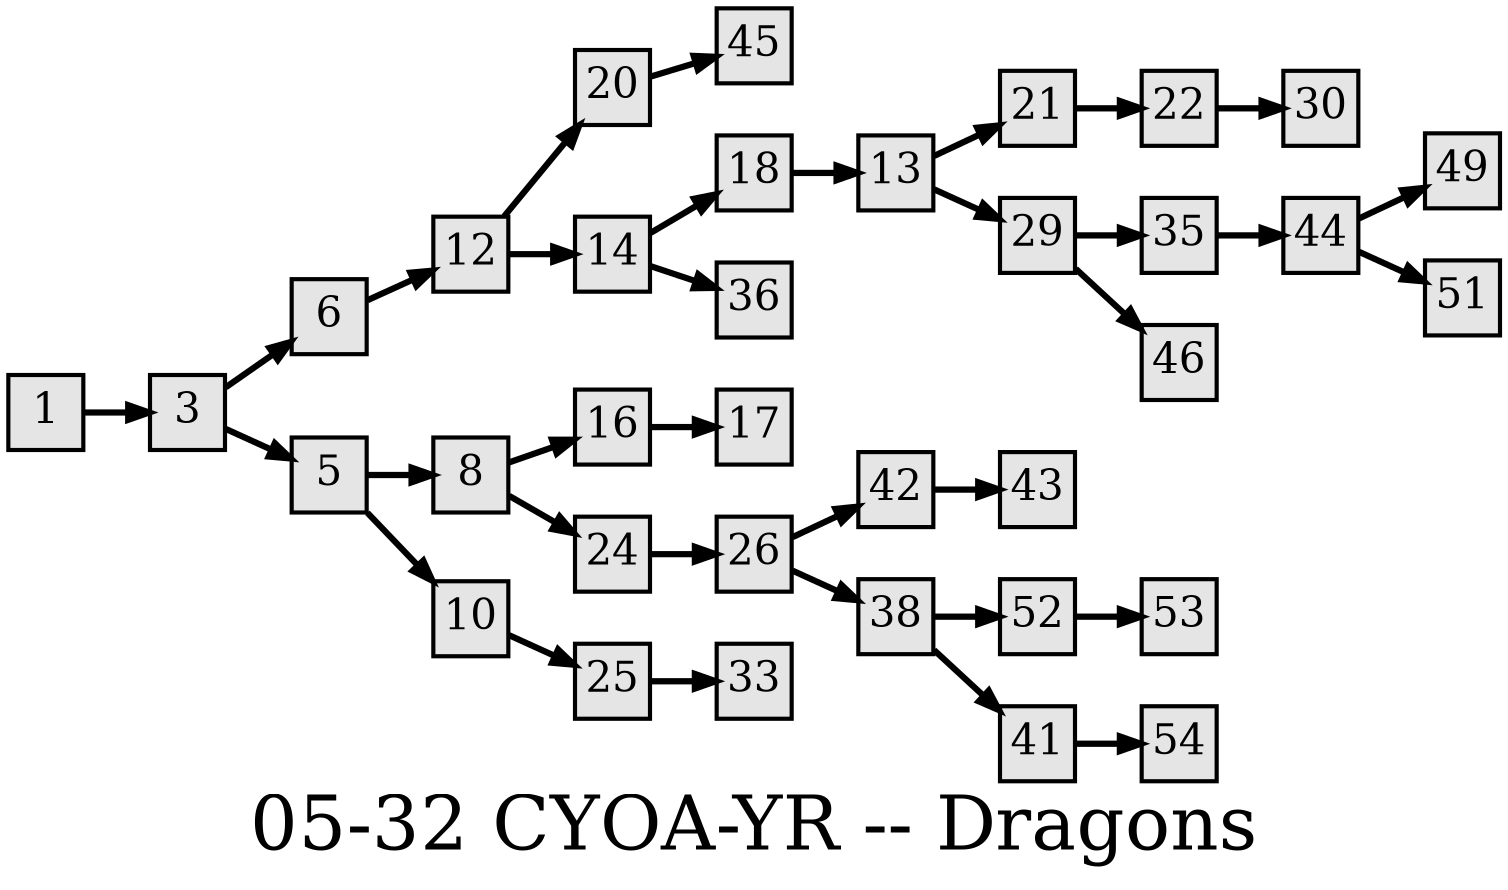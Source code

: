 digraph g{
  graph [ label="05-32 CYOA-YR -- Dragons" rankdir=LR, ordering=out, fontsize=36, nodesep="0.35", ranksep="0.45"];
  node  [shape=rect, penwidth=2, fontsize=20, style=filled, fillcolor=grey90, margin="0,0", labelfloat=true, regular=true, fixedsize=true];
  edge  [labelfloat=true, penwidth=3, fontsize=12];

  1 -> 3;
  3 -> 6;
  3 -> 5;
  5 -> 8;
  5 -> 10;
  6 -> 12;
  8 -> 16;
  8 -> 24;
  10 -> 25;
  12 -> 20;
  12 -> 14;
  13 -> 21;
  13 -> 29;
  14 -> 18;
  14 -> 36;
  16 -> 17;
  18 -> 13;
  20 -> 45;
  21 -> 22;
  22 -> 30;
  24 -> 26;
  25 -> 33;
  26 -> 42;
  26 -> 38;
  29 -> 35;
  29 -> 46;
  35 -> 44;
  38 -> 52;
  38 -> 41;
  41 -> 54;
  42 -> 43;
  44 -> 49;
  44 -> 51;
  52 -> 53;
}

